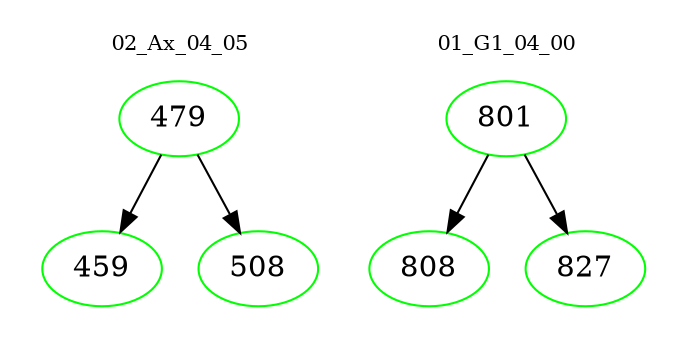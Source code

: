 digraph{
subgraph cluster_0 {
color = white
label = "02_Ax_04_05";
fontsize=10;
T0_479 [label="479", color="green"]
T0_479 -> T0_459 [color="black"]
T0_459 [label="459", color="green"]
T0_479 -> T0_508 [color="black"]
T0_508 [label="508", color="green"]
}
subgraph cluster_1 {
color = white
label = "01_G1_04_00";
fontsize=10;
T1_801 [label="801", color="green"]
T1_801 -> T1_808 [color="black"]
T1_808 [label="808", color="green"]
T1_801 -> T1_827 [color="black"]
T1_827 [label="827", color="green"]
}
}
